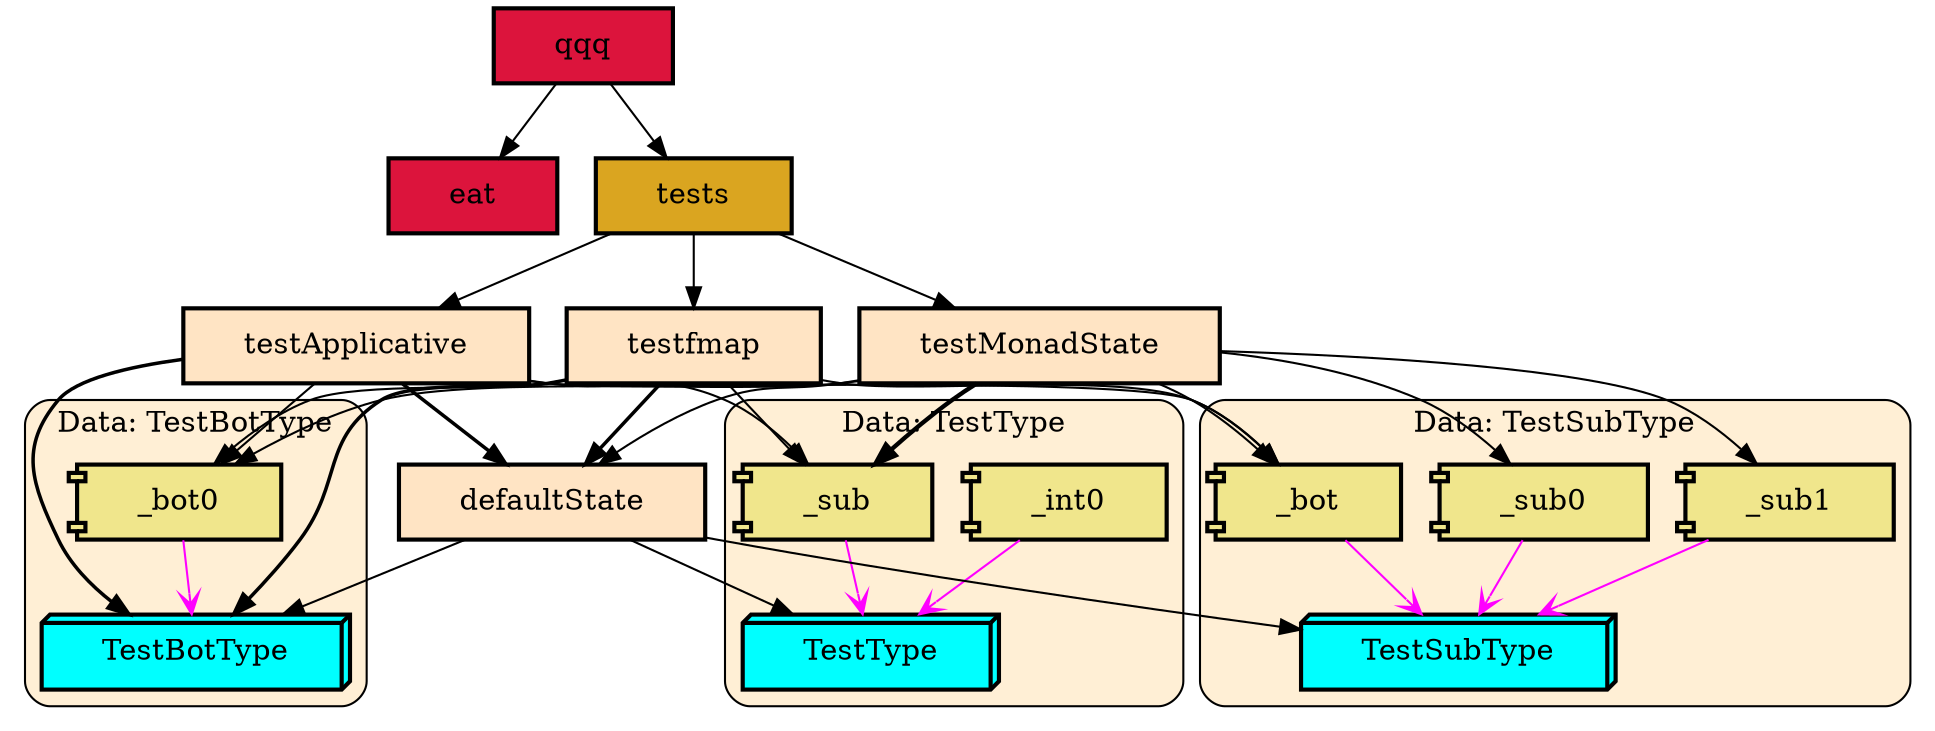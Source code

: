 digraph "Diagram of: Snap.Snaplet.Internal.Lensed.Tests" {
    node [margin="0.4,0.1"
         ,style=filled];
    subgraph cluster_Data_TestBotType {
        graph [label="Data: TestBotType"
              ,style="filled,rounded"
              ,fillcolor=papayawhip];
        1 [label=TestBotType
          ,shape=box3d
          ,fillcolor=cyan
          ,style="filled,bold"];
        5 [label=_bot0
          ,shape=component
          ,fillcolor=khaki
          ,style="filled,bold"];
    }
    subgraph cluster_Data_TestSubType {
        graph [label="Data: TestSubType"
              ,style="filled,rounded"
              ,fillcolor=papayawhip];
        2 [label=TestSubType
          ,shape=box3d
          ,fillcolor=cyan
          ,style="filled,bold"];
        4 [label=_bot
          ,shape=component
          ,fillcolor=khaki
          ,style="filled,bold"];
        8 [label=_sub0
          ,shape=component
          ,fillcolor=khaki
          ,style="filled,bold"];
        9 [label=_sub1
          ,shape=component
          ,fillcolor=khaki
          ,style="filled,bold"];
    }
    subgraph cluster_Data_TestType {
        graph [label="Data: TestType"
              ,style="filled,rounded"
              ,fillcolor=papayawhip];
        3 [label=TestType
          ,shape=box3d
          ,fillcolor=cyan
          ,style="filled,bold"];
        6 [label=_int0
          ,shape=component
          ,fillcolor=khaki
          ,style="filled,bold"];
        7 [label=_sub
          ,shape=component
          ,fillcolor=khaki
          ,style="filled,bold"];
    }
    10 [label=defaultState
       ,shape=box
       ,fillcolor=bisque
       ,style="filled,bold"];
    11 [label=eat
       ,shape=box
       ,fillcolor=crimson
       ,style="filled,bold"];
    12 [label=qqq
       ,shape=box
       ,fillcolor=crimson
       ,style="filled,bold"];
    13 [label=testApplicative
       ,shape=box
       ,fillcolor=bisque
       ,style="filled,bold"];
    14 [label=testMonadState
       ,shape=box
       ,fillcolor=bisque
       ,style="filled,bold"];
    15 [label=testfmap
       ,shape=box
       ,fillcolor=bisque
       ,style="filled,bold"];
    16 [label=tests
       ,shape=box
       ,fillcolor=goldenrod
       ,style="filled,bold"];
    4 -> 2 [penwidth=1
           ,color=magenta
           ,arrowtail=odot
           ,arrowhead=vee];
    5 -> 1 [penwidth=1
           ,color=magenta
           ,arrowtail=odot
           ,arrowhead=vee];
    6 -> 3 [penwidth=1
           ,color=magenta
           ,arrowtail=odot
           ,arrowhead=vee];
    7 -> 3 [penwidth=1
           ,color=magenta
           ,arrowtail=odot
           ,arrowhead=vee];
    8 -> 2 [penwidth=1
           ,color=magenta
           ,arrowtail=odot
           ,arrowhead=vee];
    9 -> 2 [penwidth=1
           ,color=magenta
           ,arrowtail=odot
           ,arrowhead=vee];
    10 -> 1 [penwidth=1
            ,color=black];
    10 -> 2 [penwidth=1
            ,color=black];
    10 -> 3 [penwidth=1
            ,color=black];
    12 -> 11 [penwidth=1
             ,color=black];
    12 -> 16 [penwidth=1
             ,color=black];
    13 -> 1 [penwidth=1.6931471805599454
            ,color=black];
    13 -> 4 [penwidth=1
            ,color=black];
    13 -> 5 [penwidth=1
            ,color=black];
    13 -> 7 [penwidth=1
            ,color=black];
    13 -> 10 [penwidth=1.6931471805599454
             ,color=black];
    14 -> 4 [penwidth=1
            ,color=black];
    14 -> 5 [penwidth=1
            ,color=black];
    14 -> 7 [penwidth=2.09861228866811
            ,color=black];
    14 -> 8 [penwidth=1
            ,color=black];
    14 -> 9 [penwidth=1
            ,color=black];
    14 -> 10 [penwidth=1
             ,color=black];
    15 -> 1 [penwidth=1.6931471805599454
            ,color=black];
    15 -> 4 [penwidth=1
            ,color=black];
    15 -> 5 [penwidth=1
            ,color=black];
    15 -> 7 [penwidth=1
            ,color=black];
    15 -> 10 [penwidth=1.6931471805599454
             ,color=black];
    16 -> 13 [penwidth=1
             ,color=black];
    16 -> 14 [penwidth=1
             ,color=black];
    16 -> 15 [penwidth=1
             ,color=black];
}
